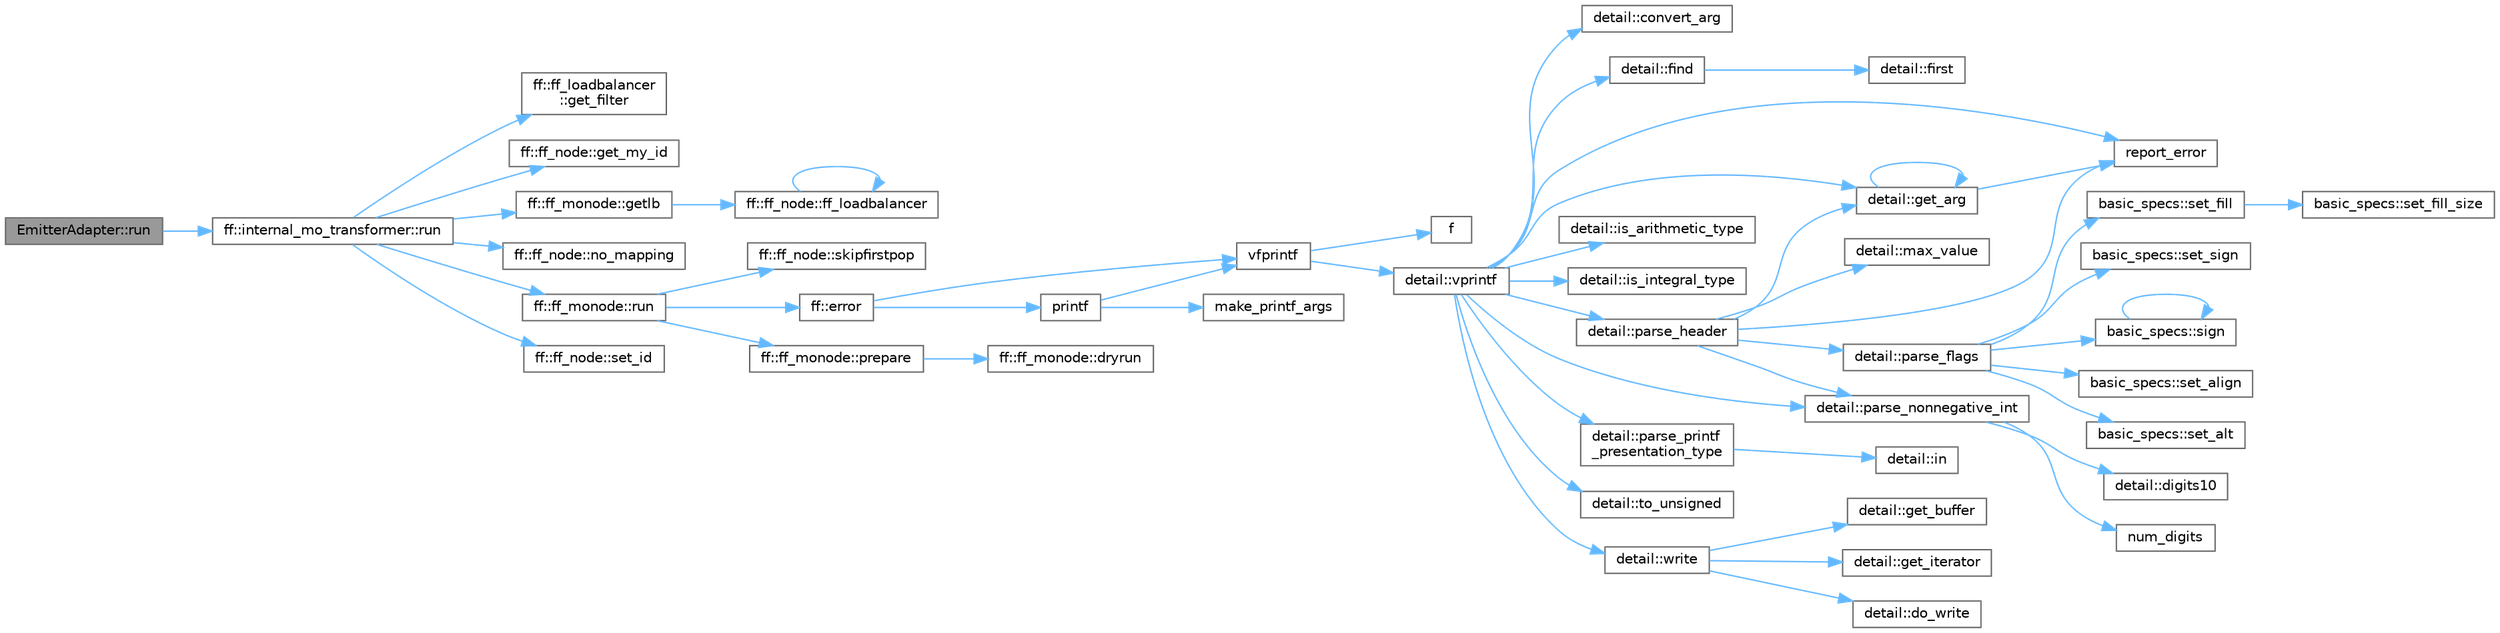 digraph "EmitterAdapter::run"
{
 // LATEX_PDF_SIZE
  bgcolor="transparent";
  edge [fontname=Helvetica,fontsize=10,labelfontname=Helvetica,labelfontsize=10];
  node [fontname=Helvetica,fontsize=10,shape=box,height=0.2,width=0.4];
  rankdir="LR";
  Node1 [id="Node000001",label="EmitterAdapter::run",height=0.2,width=0.4,color="gray40", fillcolor="grey60", style="filled", fontcolor="black",tooltip="Run the ff_node"];
  Node1 -> Node2 [id="edge1_Node000001_Node000002",color="steelblue1",style="solid",tooltip=" "];
  Node2 [id="Node000002",label="ff::internal_mo_transformer::run",height=0.2,width=0.4,color="grey40", fillcolor="white", style="filled",URL="$structff_1_1internal__mo__transformer.html#a9b23ee430dd08d68822dd5f9300fd772",tooltip="run"];
  Node2 -> Node3 [id="edge2_Node000002_Node000003",color="steelblue1",style="solid",tooltip=" "];
  Node3 [id="Node000003",label="ff::ff_loadbalancer\l::get_filter",height=0.2,width=0.4,color="grey40", fillcolor="white", style="filled",URL="$classff_1_1ff__loadbalancer.html#a8f16edeecba399dbc1a82bfb4394bd77",tooltip=" "];
  Node2 -> Node4 [id="edge3_Node000002_Node000004",color="steelblue1",style="solid",tooltip=" "];
  Node4 [id="Node000004",label="ff::ff_node::get_my_id",height=0.2,width=0.4,color="grey40", fillcolor="white", style="filled",URL="$classff_1_1ff__node.html#a32d30503e0a33406841d77bc1f4dc2e2",tooltip="Returns the identifier of the node (not unique)"];
  Node2 -> Node5 [id="edge4_Node000002_Node000005",color="steelblue1",style="solid",tooltip=" "];
  Node5 [id="Node000005",label="ff::ff_monode::getlb",height=0.2,width=0.4,color="grey40", fillcolor="white", style="filled",URL="$classff_1_1ff__monode.html#aa299b542b2eaaca1e7fe9d8d0aba7b35",tooltip=" "];
  Node5 -> Node6 [id="edge5_Node000005_Node000006",color="steelblue1",style="solid",tooltip=" "];
  Node6 [id="Node000006",label="ff::ff_node::ff_loadbalancer",height=0.2,width=0.4,color="grey40", fillcolor="white", style="filled",URL="$classff_1_1ff__node.html#a4507398d523881cfadefdf463bfa5962",tooltip=" "];
  Node6 -> Node6 [id="edge6_Node000006_Node000006",color="steelblue1",style="solid",tooltip=" "];
  Node2 -> Node7 [id="edge7_Node000002_Node000007",color="steelblue1",style="solid",tooltip=" "];
  Node7 [id="Node000007",label="ff::ff_node::no_mapping",height=0.2,width=0.4,color="grey40", fillcolor="white", style="filled",URL="$classff_1_1ff__node.html#a8cf18e542b92e7268e938644cd08a079",tooltip=" "];
  Node2 -> Node8 [id="edge8_Node000002_Node000008",color="steelblue1",style="solid",tooltip=" "];
  Node8 [id="Node000008",label="ff::ff_monode::run",height=0.2,width=0.4,color="grey40", fillcolor="white", style="filled",URL="$classff_1_1ff__monode.html#aaf30eed3d18f0a861c6def24bdeea4fb",tooltip="run"];
  Node8 -> Node9 [id="edge9_Node000008_Node000009",color="steelblue1",style="solid",tooltip=" "];
  Node9 [id="Node000009",label="ff::error",height=0.2,width=0.4,color="grey40", fillcolor="white", style="filled",URL="$namespaceff.html#a27d926d29b55e019eba5b70672301d82",tooltip=" "];
  Node9 -> Node10 [id="edge10_Node000009_Node000010",color="steelblue1",style="solid",tooltip=" "];
  Node10 [id="Node000010",label="printf",height=0.2,width=0.4,color="grey40", fillcolor="white", style="filled",URL="$printf_8h.html#aee3ed3a831f25f07e7be3919fff2203a",tooltip=" "];
  Node10 -> Node11 [id="edge11_Node000010_Node000011",color="steelblue1",style="solid",tooltip=" "];
  Node11 [id="Node000011",label="make_printf_args",height=0.2,width=0.4,color="grey40", fillcolor="white", style="filled",URL="$printf_8h.html#a27dcc0efcda04388971dbea3c875f122",tooltip=" "];
  Node10 -> Node12 [id="edge12_Node000010_Node000012",color="steelblue1",style="solid",tooltip=" "];
  Node12 [id="Node000012",label="vfprintf",height=0.2,width=0.4,color="grey40", fillcolor="white", style="filled",URL="$printf_8h.html#abb30aad964fc771fb52cf3ad88649df2",tooltip=" "];
  Node12 -> Node13 [id="edge13_Node000012_Node000013",color="steelblue1",style="solid",tooltip=" "];
  Node13 [id="Node000013",label="f",height=0.2,width=0.4,color="grey40", fillcolor="white", style="filled",URL="$cxx11__tensor__map_8cpp.html#a7f507fea02198f6cb81c86640c7b1a4e",tooltip=" "];
  Node12 -> Node14 [id="edge14_Node000012_Node000014",color="steelblue1",style="solid",tooltip=" "];
  Node14 [id="Node000014",label="detail::vprintf",height=0.2,width=0.4,color="grey40", fillcolor="white", style="filled",URL="$namespacedetail.html#a1c8c2218e4c822aa8f743fb9c573717f",tooltip=" "];
  Node14 -> Node15 [id="edge15_Node000014_Node000015",color="steelblue1",style="solid",tooltip=" "];
  Node15 [id="Node000015",label="detail::convert_arg",height=0.2,width=0.4,color="grey40", fillcolor="white", style="filled",URL="$namespacedetail.html#a03c11572c9a664266d6925f327dec7f3",tooltip=" "];
  Node14 -> Node16 [id="edge16_Node000014_Node000016",color="steelblue1",style="solid",tooltip=" "];
  Node16 [id="Node000016",label="detail::find",height=0.2,width=0.4,color="grey40", fillcolor="white", style="filled",URL="$namespacedetail.html#a6b71952fab3dc32f3edb2c3e9811d8d9",tooltip=" "];
  Node16 -> Node17 [id="edge17_Node000016_Node000017",color="steelblue1",style="solid",tooltip=" "];
  Node17 [id="Node000017",label="detail::first",height=0.2,width=0.4,color="grey40", fillcolor="white", style="filled",URL="$namespacedetail.html#a02319a3deb124802b88b61f85987df5e",tooltip=" "];
  Node14 -> Node18 [id="edge18_Node000014_Node000018",color="steelblue1",style="solid",tooltip=" "];
  Node18 [id="Node000018",label="detail::get_arg",height=0.2,width=0.4,color="grey40", fillcolor="white", style="filled",URL="$namespacedetail.html#a342ef250e45bd09b2ef666b6fae1c355",tooltip=" "];
  Node18 -> Node18 [id="edge19_Node000018_Node000018",color="steelblue1",style="solid",tooltip=" "];
  Node18 -> Node19 [id="edge20_Node000018_Node000019",color="steelblue1",style="solid",tooltip=" "];
  Node19 [id="Node000019",label="report_error",height=0.2,width=0.4,color="grey40", fillcolor="white", style="filled",URL="$format-inl_8h.html#a5555893692b00b61b3886349332fd01f",tooltip=" "];
  Node14 -> Node20 [id="edge21_Node000014_Node000020",color="steelblue1",style="solid",tooltip=" "];
  Node20 [id="Node000020",label="detail::is_arithmetic_type",height=0.2,width=0.4,color="grey40", fillcolor="white", style="filled",URL="$namespacedetail.html#a802c50a56a3495fdab6020b375ba1389",tooltip=" "];
  Node14 -> Node21 [id="edge22_Node000014_Node000021",color="steelblue1",style="solid",tooltip=" "];
  Node21 [id="Node000021",label="detail::is_integral_type",height=0.2,width=0.4,color="grey40", fillcolor="white", style="filled",URL="$namespacedetail.html#a2a60f8d1bee41b803f43fc42b707b5d1",tooltip=" "];
  Node14 -> Node22 [id="edge23_Node000014_Node000022",color="steelblue1",style="solid",tooltip=" "];
  Node22 [id="Node000022",label="detail::parse_header",height=0.2,width=0.4,color="grey40", fillcolor="white", style="filled",URL="$namespacedetail.html#afc9d93e58b8edb8077f8bc8eee7f4035",tooltip=" "];
  Node22 -> Node18 [id="edge24_Node000022_Node000018",color="steelblue1",style="solid",tooltip=" "];
  Node22 -> Node23 [id="edge25_Node000022_Node000023",color="steelblue1",style="solid",tooltip=" "];
  Node23 [id="Node000023",label="detail::max_value",height=0.2,width=0.4,color="grey40", fillcolor="white", style="filled",URL="$namespacedetail.html#a45c2130c44ebe54179eafcee3cda2bfb",tooltip=" "];
  Node22 -> Node24 [id="edge26_Node000022_Node000024",color="steelblue1",style="solid",tooltip=" "];
  Node24 [id="Node000024",label="detail::parse_flags",height=0.2,width=0.4,color="grey40", fillcolor="white", style="filled",URL="$namespacedetail.html#a4213daed116a37e1767881da51238261",tooltip=" "];
  Node24 -> Node25 [id="edge27_Node000024_Node000025",color="steelblue1",style="solid",tooltip=" "];
  Node25 [id="Node000025",label="basic_specs::set_align",height=0.2,width=0.4,color="grey40", fillcolor="white", style="filled",URL="$classbasic__specs.html#ad73b6f854341aaabc744bf54e6ea6af6",tooltip=" "];
  Node24 -> Node26 [id="edge28_Node000024_Node000026",color="steelblue1",style="solid",tooltip=" "];
  Node26 [id="Node000026",label="basic_specs::set_alt",height=0.2,width=0.4,color="grey40", fillcolor="white", style="filled",URL="$classbasic__specs.html#a5f10314706a8a3d579f882f30d283b61",tooltip=" "];
  Node24 -> Node27 [id="edge29_Node000024_Node000027",color="steelblue1",style="solid",tooltip=" "];
  Node27 [id="Node000027",label="basic_specs::set_fill",height=0.2,width=0.4,color="grey40", fillcolor="white", style="filled",URL="$classbasic__specs.html#a1600987fb39fed5dfdac21b218061a9e",tooltip=" "];
  Node27 -> Node28 [id="edge30_Node000027_Node000028",color="steelblue1",style="solid",tooltip=" "];
  Node28 [id="Node000028",label="basic_specs::set_fill_size",height=0.2,width=0.4,color="grey40", fillcolor="white", style="filled",URL="$classbasic__specs.html#a4b36db5ad1e38169bd6653635d5e69cd",tooltip=" "];
  Node24 -> Node29 [id="edge31_Node000024_Node000029",color="steelblue1",style="solid",tooltip=" "];
  Node29 [id="Node000029",label="basic_specs::set_sign",height=0.2,width=0.4,color="grey40", fillcolor="white", style="filled",URL="$classbasic__specs.html#a7020ec66ba6918727e4102567c5c731a",tooltip=" "];
  Node24 -> Node30 [id="edge32_Node000024_Node000030",color="steelblue1",style="solid",tooltip=" "];
  Node30 [id="Node000030",label="basic_specs::sign",height=0.2,width=0.4,color="grey40", fillcolor="white", style="filled",URL="$classbasic__specs.html#a380e6ff33a8ae05e3ef479bf95696ad2",tooltip=" "];
  Node30 -> Node30 [id="edge33_Node000030_Node000030",color="steelblue1",style="solid",tooltip=" "];
  Node22 -> Node31 [id="edge34_Node000022_Node000031",color="steelblue1",style="solid",tooltip=" "];
  Node31 [id="Node000031",label="detail::parse_nonnegative_int",height=0.2,width=0.4,color="grey40", fillcolor="white", style="filled",URL="$namespacedetail.html#a338caba782225e115a9902d4d0835f5f",tooltip=" "];
  Node31 -> Node32 [id="edge35_Node000031_Node000032",color="steelblue1",style="solid",tooltip=" "];
  Node32 [id="Node000032",label="detail::digits10",height=0.2,width=0.4,color="grey40", fillcolor="white", style="filled",URL="$namespacedetail.html#a3a043db05db2d07deb2d98ba2d04b4eb",tooltip=" "];
  Node31 -> Node33 [id="edge36_Node000031_Node000033",color="steelblue1",style="solid",tooltip=" "];
  Node33 [id="Node000033",label="num_digits",height=0.2,width=0.4,color="grey40", fillcolor="white", style="filled",URL="$_sequence_8c.html#aa16e8c03d098498ad9c8839cf2c48044",tooltip=" "];
  Node22 -> Node19 [id="edge37_Node000022_Node000019",color="steelblue1",style="solid",tooltip=" "];
  Node14 -> Node31 [id="edge38_Node000014_Node000031",color="steelblue1",style="solid",tooltip=" "];
  Node14 -> Node34 [id="edge39_Node000014_Node000034",color="steelblue1",style="solid",tooltip=" "];
  Node34 [id="Node000034",label="detail::parse_printf\l_presentation_type",height=0.2,width=0.4,color="grey40", fillcolor="white", style="filled",URL="$namespacedetail.html#aa2cb095169b23e3a66260ad7078f44cc",tooltip=" "];
  Node34 -> Node35 [id="edge40_Node000034_Node000035",color="steelblue1",style="solid",tooltip=" "];
  Node35 [id="Node000035",label="detail::in",height=0.2,width=0.4,color="grey40", fillcolor="white", style="filled",URL="$namespacedetail.html#a52a5e2ed06c229dcf95ea5c46d48d05e",tooltip=" "];
  Node14 -> Node19 [id="edge41_Node000014_Node000019",color="steelblue1",style="solid",tooltip=" "];
  Node14 -> Node36 [id="edge42_Node000014_Node000036",color="steelblue1",style="solid",tooltip=" "];
  Node36 [id="Node000036",label="detail::to_unsigned",height=0.2,width=0.4,color="grey40", fillcolor="white", style="filled",URL="$namespacedetail.html#a4855e668246c731a97484efc329f2aac",tooltip=" "];
  Node14 -> Node37 [id="edge43_Node000014_Node000037",color="steelblue1",style="solid",tooltip=" "];
  Node37 [id="Node000037",label="detail::write",height=0.2,width=0.4,color="grey40", fillcolor="white", style="filled",URL="$namespacedetail.html#a29dacf26eedc9e3575fb57329a5ca0a3",tooltip=" "];
  Node37 -> Node38 [id="edge44_Node000037_Node000038",color="steelblue1",style="solid",tooltip=" "];
  Node38 [id="Node000038",label="detail::do_write",height=0.2,width=0.4,color="grey40", fillcolor="white", style="filled",URL="$namespacedetail.html#a5007cc441bd246a9096070c10d1ea683",tooltip=" "];
  Node37 -> Node39 [id="edge45_Node000037_Node000039",color="steelblue1",style="solid",tooltip=" "];
  Node39 [id="Node000039",label="detail::get_buffer",height=0.2,width=0.4,color="grey40", fillcolor="white", style="filled",URL="$namespacedetail.html#ad803bb19df422bc4c4f92d75c7564437",tooltip=" "];
  Node37 -> Node40 [id="edge46_Node000037_Node000040",color="steelblue1",style="solid",tooltip=" "];
  Node40 [id="Node000040",label="detail::get_iterator",height=0.2,width=0.4,color="grey40", fillcolor="white", style="filled",URL="$namespacedetail.html#a05e3e231207d3f28f83261c2e7ad2fe5",tooltip=" "];
  Node9 -> Node12 [id="edge47_Node000009_Node000012",color="steelblue1",style="solid",tooltip=" "];
  Node8 -> Node41 [id="edge48_Node000008_Node000041",color="steelblue1",style="solid",tooltip=" "];
  Node41 [id="Node000041",label="ff::ff_monode::prepare",height=0.2,width=0.4,color="grey40", fillcolor="white", style="filled",URL="$classff_1_1ff__monode.html#a6581b7a0a3442748fda3631350d56fec",tooltip=" "];
  Node41 -> Node42 [id="edge49_Node000041_Node000042",color="steelblue1",style="solid",tooltip=" "];
  Node42 [id="Node000042",label="ff::ff_monode::dryrun",height=0.2,width=0.4,color="grey40", fillcolor="white", style="filled",URL="$classff_1_1ff__monode.html#a6185216ce038319129d36a012adcace4",tooltip=" "];
  Node8 -> Node43 [id="edge50_Node000008_Node000043",color="steelblue1",style="solid",tooltip=" "];
  Node43 [id="Node000043",label="ff::ff_node::skipfirstpop",height=0.2,width=0.4,color="grey40", fillcolor="white", style="filled",URL="$classff_1_1ff__node.html#a949d963e759f57c978bd0d85f89ed1b3",tooltip="Set the ff_node to start with no input task"];
  Node2 -> Node44 [id="edge51_Node000002_Node000044",color="steelblue1",style="solid",tooltip=" "];
  Node44 [id="Node000044",label="ff::ff_node::set_id",height=0.2,width=0.4,color="grey40", fillcolor="white", style="filled",URL="$classff_1_1ff__node.html#a922fc688f91665519c1f6c967638fa38",tooltip=" "];
}
